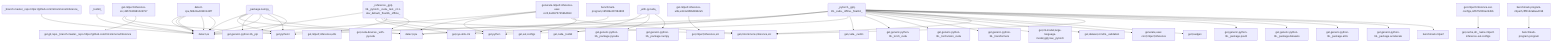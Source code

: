 graph TD
    app-mlperf-inference,d775cac873ee4231_(_reference,_gptj-99,_pytorch,_cuda,_test,_r4.1-dev_default,_float16,_offline_) --> detect,os
    app-mlperf-inference,d775cac873ee4231_(_reference,_gptj-99,_pytorch,_cuda,_test,_r4.1-dev_default,_float16,_offline_) --> get,sys-utils-cm
    app-mlperf-inference,d775cac873ee4231_(_reference,_gptj-99,_pytorch,_cuda,_test,_r4.1-dev_default,_float16,_offline_) --> get,python
    get-mlperf-inference-src,4b57186581024797 --> detect,os
    get-mlperf-inference-src,4b57186581024797 --> get,python3
    get-git-repo,ed603e7292974f10_(_branch.master,_repo.https://github.com/mlcommons/inference_) --> detect,os
    get-mlperf-inference-src,4b57186581024797 --> get,git,repo,_branch.master,_repo.https://github.com/mlcommons/inference
    app-mlperf-inference,d775cac873ee4231_(_reference,_gptj-99,_pytorch,_cuda,_test,_r4.1-dev_default,_float16,_offline_) --> get,mlcommons,inference,src
    get-mlperf-inference-utils,e341e5f86d8342e5 --> get,mlperf,inference,src
    app-mlperf-inference,d775cac873ee4231_(_reference,_gptj-99,_pytorch,_cuda,_test,_r4.1-dev_default,_float16,_offline_) --> get,mlperf,inference,utils
    get-cuda,46d133d9ef92422d_(_toolkit_) --> detect,os
    get-cuda-devices,7a3ede4d3558427a_(_with-pycuda_) --> get,cuda,_toolkit
    get-cuda-devices,7a3ede4d3558427a_(_with-pycuda_) --> get,python3
    get-generic-python-lib,94b62a682bc44791_(_package.pycuda_) --> detect,os
    detect-cpu,586c8a43320142f7 --> detect,os
    get-generic-python-lib,94b62a682bc44791_(_package.pycuda_) --> detect,cpu
    get-generic-python-lib,94b62a682bc44791_(_package.pycuda_) --> get,python3
    get-generic-python-lib,94b62a682bc44791_(_package.pycuda_) --> get,generic-python-lib,_pip
    get-cuda-devices,7a3ede4d3558427a_(_with-pycuda_) --> get,generic-python-lib,_package.pycuda
    get-generic-python-lib,94b62a682bc44791_(_package.numpy_) --> detect,os
    detect-cpu,586c8a43320142f7 --> detect,os
    get-generic-python-lib,94b62a682bc44791_(_package.numpy_) --> detect,cpu
    get-generic-python-lib,94b62a682bc44791_(_package.numpy_) --> get,python3
    get-generic-python-lib,94b62a682bc44791_(_package.numpy_) --> get,generic-python-lib,_pip
    get-cuda-devices,7a3ede4d3558427a_(_with-pycuda_) --> get,generic-python-lib,_package.numpy
    app-mlperf-inference,d775cac873ee4231_(_reference,_gptj-99,_pytorch,_cuda,_test,_r4.1-dev_default,_float16,_offline_) --> get,cuda-devices,_with-pycuda
    app-mlperf-inference-mlcommons-python,ff149e9781fc4b65_(_pytorch,_gptj-99,_cuda,_offline,_float16_) --> detect,os
    detect-cpu,586c8a43320142f7 --> detect,os
    app-mlperf-inference-mlcommons-python,ff149e9781fc4b65_(_pytorch,_gptj-99,_cuda,_offline,_float16_) --> detect,cpu
    app-mlperf-inference-mlcommons-python,ff149e9781fc4b65_(_pytorch,_gptj-99,_cuda,_offline,_float16_) --> get,sys-utils-cm
    app-mlperf-inference-mlcommons-python,ff149e9781fc4b65_(_pytorch,_gptj-99,_cuda,_offline,_float16_) --> get,python
    app-mlperf-inference-mlcommons-python,ff149e9781fc4b65_(_pytorch,_gptj-99,_cuda,_offline,_float16_) --> get,cuda,_cudnn
    app-mlperf-inference-mlcommons-python,ff149e9781fc4b65_(_pytorch,_gptj-99,_cuda,_offline,_float16_) --> get,generic-python-lib,_torch_cuda
    app-mlperf-inference-mlcommons-python,ff149e9781fc4b65_(_pytorch,_gptj-99,_cuda,_offline,_float16_) --> get,generic-python-lib,_torchvision_cuda
    app-mlperf-inference-mlcommons-python,ff149e9781fc4b65_(_pytorch,_gptj-99,_cuda,_offline,_float16_) --> get,generic-python-lib,_transformers
    app-mlperf-inference-mlcommons-python,ff149e9781fc4b65_(_pytorch,_gptj-99,_cuda,_offline,_float16_) --> get,ml-model,large-language-model,gptj,raw,_pytorch
    app-mlperf-inference-mlcommons-python,ff149e9781fc4b65_(_pytorch,_gptj-99,_cuda,_offline,_float16_) --> get,dataset,cnndm,_validation
    generate-mlperf-inference-user-conf,3af4475745964b93 --> detect,os
    detect-cpu,586c8a43320142f7 --> detect,os
    generate-mlperf-inference-user-conf,3af4475745964b93 --> detect,cpu
    generate-mlperf-inference-user-conf,3af4475745964b93 --> get,python
    generate-mlperf-inference-user-conf,3af4475745964b93 --> get,mlcommons,inference,src
    get-mlperf-inference-sut-configs,c2fbf72009e2445b --> get,cache,dir,_name.mlperf-inference-sut-configs
    generate-mlperf-inference-user-conf,3af4475745964b93 --> get,sut,configs
    app-mlperf-inference-mlcommons-python,ff149e9781fc4b65_(_pytorch,_gptj-99,_cuda,_offline,_float16_) --> generate,user-conf,mlperf,inference
    app-mlperf-inference-mlcommons-python,ff149e9781fc4b65_(_pytorch,_gptj-99,_cuda,_offline,_float16_) --> get,loadgen
    app-mlperf-inference-mlcommons-python,ff149e9781fc4b65_(_pytorch,_gptj-99,_cuda,_offline,_float16_) --> get,mlcommons,inference,src
    app-mlperf-inference-mlcommons-python,ff149e9781fc4b65_(_pytorch,_gptj-99,_cuda,_offline,_float16_) --> get,mlcommons,inference,src
    app-mlperf-inference-mlcommons-python,ff149e9781fc4b65_(_pytorch,_gptj-99,_cuda,_offline,_float16_) --> get,generic-python-lib,_package.psutil
    app-mlperf-inference-mlcommons-python,ff149e9781fc4b65_(_pytorch,_gptj-99,_cuda,_offline,_float16_) --> get,generic-python-lib,_package.datasets
    app-mlperf-inference-mlcommons-python,ff149e9781fc4b65_(_pytorch,_gptj-99,_cuda,_offline,_float16_) --> get,generic-python-lib,_package.attrs
    app-mlperf-inference-mlcommons-python,ff149e9781fc4b65_(_pytorch,_gptj-99,_cuda,_offline,_float16_) --> get,generic-python-lib,_package.accelerate
    detect-cpu,586c8a43320142f7 --> detect,os
    benchmark-program,19f369ef47084895 --> detect,cpu
    benchmark-program-mlperf,cfff0132a8aa4018 --> benchmark-program,program
    app-mlperf-inference-mlcommons-python,ff149e9781fc4b65_(_pytorch,_gptj-99,_cuda,_offline,_float16_) --> benchmark-mlperf